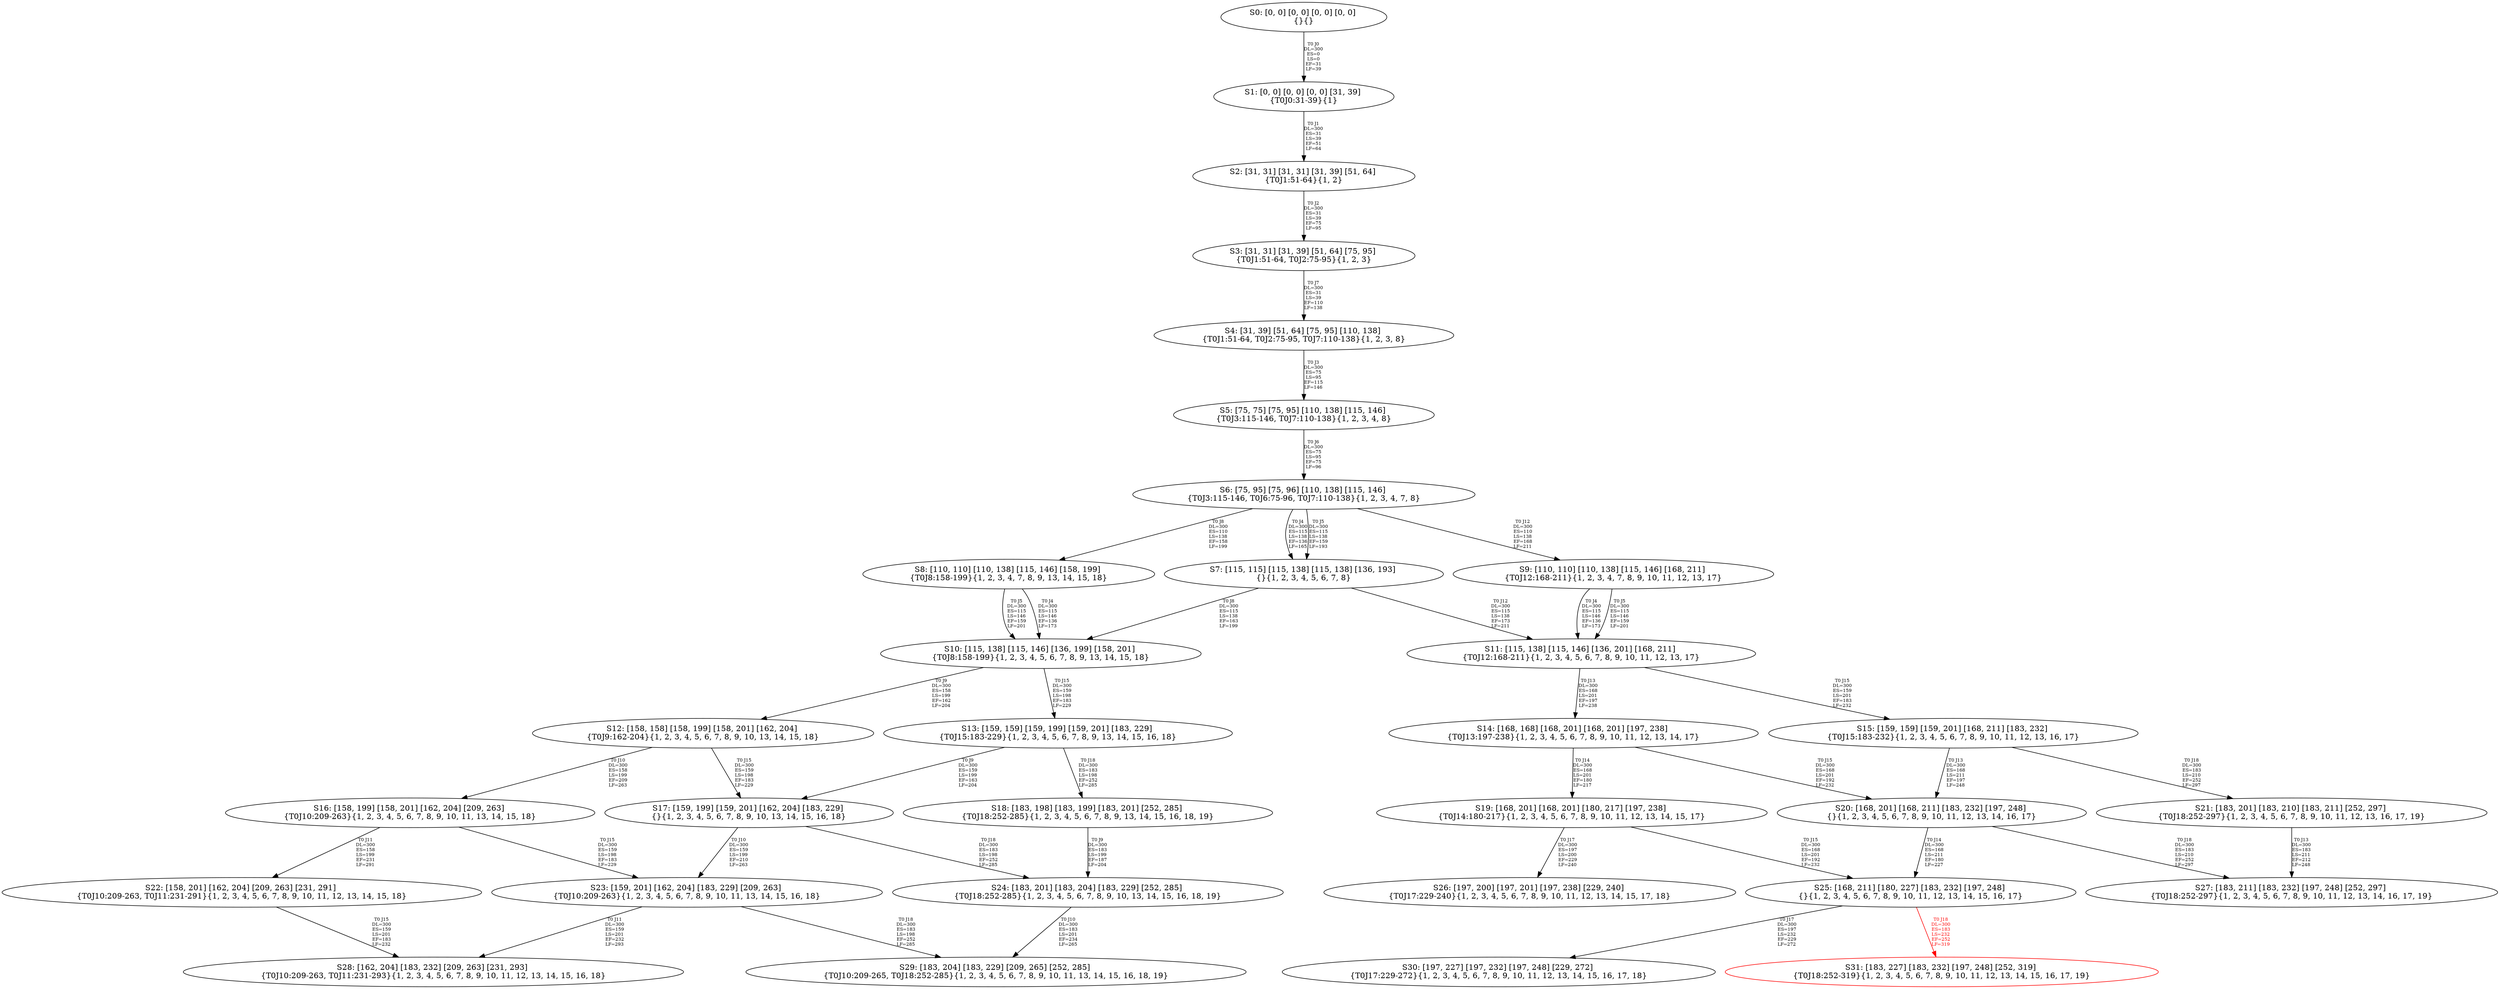 digraph {
	S0[label="S0: [0, 0] [0, 0] [0, 0] [0, 0] \n{}{}"];
	S1[label="S1: [0, 0] [0, 0] [0, 0] [31, 39] \n{T0J0:31-39}{1}"];
	S2[label="S2: [31, 31] [31, 31] [31, 39] [51, 64] \n{T0J1:51-64}{1, 2}"];
	S3[label="S3: [31, 31] [31, 39] [51, 64] [75, 95] \n{T0J1:51-64, T0J2:75-95}{1, 2, 3}"];
	S4[label="S4: [31, 39] [51, 64] [75, 95] [110, 138] \n{T0J1:51-64, T0J2:75-95, T0J7:110-138}{1, 2, 3, 8}"];
	S5[label="S5: [75, 75] [75, 95] [110, 138] [115, 146] \n{T0J3:115-146, T0J7:110-138}{1, 2, 3, 4, 8}"];
	S6[label="S6: [75, 95] [75, 96] [110, 138] [115, 146] \n{T0J3:115-146, T0J6:75-96, T0J7:110-138}{1, 2, 3, 4, 7, 8}"];
	S7[label="S7: [115, 115] [115, 138] [115, 138] [136, 193] \n{}{1, 2, 3, 4, 5, 6, 7, 8}"];
	S8[label="S8: [110, 110] [110, 138] [115, 146] [158, 199] \n{T0J8:158-199}{1, 2, 3, 4, 7, 8, 9, 13, 14, 15, 18}"];
	S9[label="S9: [110, 110] [110, 138] [115, 146] [168, 211] \n{T0J12:168-211}{1, 2, 3, 4, 7, 8, 9, 10, 11, 12, 13, 17}"];
	S10[label="S10: [115, 138] [115, 146] [136, 199] [158, 201] \n{T0J8:158-199}{1, 2, 3, 4, 5, 6, 7, 8, 9, 13, 14, 15, 18}"];
	S11[label="S11: [115, 138] [115, 146] [136, 201] [168, 211] \n{T0J12:168-211}{1, 2, 3, 4, 5, 6, 7, 8, 9, 10, 11, 12, 13, 17}"];
	S12[label="S12: [158, 158] [158, 199] [158, 201] [162, 204] \n{T0J9:162-204}{1, 2, 3, 4, 5, 6, 7, 8, 9, 10, 13, 14, 15, 18}"];
	S13[label="S13: [159, 159] [159, 199] [159, 201] [183, 229] \n{T0J15:183-229}{1, 2, 3, 4, 5, 6, 7, 8, 9, 13, 14, 15, 16, 18}"];
	S14[label="S14: [168, 168] [168, 201] [168, 201] [197, 238] \n{T0J13:197-238}{1, 2, 3, 4, 5, 6, 7, 8, 9, 10, 11, 12, 13, 14, 17}"];
	S15[label="S15: [159, 159] [159, 201] [168, 211] [183, 232] \n{T0J15:183-232}{1, 2, 3, 4, 5, 6, 7, 8, 9, 10, 11, 12, 13, 16, 17}"];
	S16[label="S16: [158, 199] [158, 201] [162, 204] [209, 263] \n{T0J10:209-263}{1, 2, 3, 4, 5, 6, 7, 8, 9, 10, 11, 13, 14, 15, 18}"];
	S17[label="S17: [159, 199] [159, 201] [162, 204] [183, 229] \n{}{1, 2, 3, 4, 5, 6, 7, 8, 9, 10, 13, 14, 15, 16, 18}"];
	S18[label="S18: [183, 198] [183, 199] [183, 201] [252, 285] \n{T0J18:252-285}{1, 2, 3, 4, 5, 6, 7, 8, 9, 13, 14, 15, 16, 18, 19}"];
	S19[label="S19: [168, 201] [168, 201] [180, 217] [197, 238] \n{T0J14:180-217}{1, 2, 3, 4, 5, 6, 7, 8, 9, 10, 11, 12, 13, 14, 15, 17}"];
	S20[label="S20: [168, 201] [168, 211] [183, 232] [197, 248] \n{}{1, 2, 3, 4, 5, 6, 7, 8, 9, 10, 11, 12, 13, 14, 16, 17}"];
	S21[label="S21: [183, 201] [183, 210] [183, 211] [252, 297] \n{T0J18:252-297}{1, 2, 3, 4, 5, 6, 7, 8, 9, 10, 11, 12, 13, 16, 17, 19}"];
	S22[label="S22: [158, 201] [162, 204] [209, 263] [231, 291] \n{T0J10:209-263, T0J11:231-291}{1, 2, 3, 4, 5, 6, 7, 8, 9, 10, 11, 12, 13, 14, 15, 18}"];
	S23[label="S23: [159, 201] [162, 204] [183, 229] [209, 263] \n{T0J10:209-263}{1, 2, 3, 4, 5, 6, 7, 8, 9, 10, 11, 13, 14, 15, 16, 18}"];
	S24[label="S24: [183, 201] [183, 204] [183, 229] [252, 285] \n{T0J18:252-285}{1, 2, 3, 4, 5, 6, 7, 8, 9, 10, 13, 14, 15, 16, 18, 19}"];
	S25[label="S25: [168, 211] [180, 227] [183, 232] [197, 248] \n{}{1, 2, 3, 4, 5, 6, 7, 8, 9, 10, 11, 12, 13, 14, 15, 16, 17}"];
	S26[label="S26: [197, 200] [197, 201] [197, 238] [229, 240] \n{T0J17:229-240}{1, 2, 3, 4, 5, 6, 7, 8, 9, 10, 11, 12, 13, 14, 15, 17, 18}"];
	S27[label="S27: [183, 211] [183, 232] [197, 248] [252, 297] \n{T0J18:252-297}{1, 2, 3, 4, 5, 6, 7, 8, 9, 10, 11, 12, 13, 14, 16, 17, 19}"];
	S28[label="S28: [162, 204] [183, 232] [209, 263] [231, 293] \n{T0J10:209-263, T0J11:231-293}{1, 2, 3, 4, 5, 6, 7, 8, 9, 10, 11, 12, 13, 14, 15, 16, 18}"];
	S29[label="S29: [183, 204] [183, 229] [209, 265] [252, 285] \n{T0J10:209-265, T0J18:252-285}{1, 2, 3, 4, 5, 6, 7, 8, 9, 10, 11, 13, 14, 15, 16, 18, 19}"];
	S30[label="S30: [197, 227] [197, 232] [197, 248] [229, 272] \n{T0J17:229-272}{1, 2, 3, 4, 5, 6, 7, 8, 9, 10, 11, 12, 13, 14, 15, 16, 17, 18}"];
	S31[label="S31: [183, 227] [183, 232] [197, 248] [252, 319] \n{T0J18:252-319}{1, 2, 3, 4, 5, 6, 7, 8, 9, 10, 11, 12, 13, 14, 15, 16, 17, 19}"];
	S0 -> S1[label="T0 J0\nDL=300\nES=0\nLS=0\nEF=31\nLF=39",fontsize=8];
	S1 -> S2[label="T0 J1\nDL=300\nES=31\nLS=39\nEF=51\nLF=64",fontsize=8];
	S2 -> S3[label="T0 J2\nDL=300\nES=31\nLS=39\nEF=75\nLF=95",fontsize=8];
	S3 -> S4[label="T0 J7\nDL=300\nES=31\nLS=39\nEF=110\nLF=138",fontsize=8];
	S4 -> S5[label="T0 J3\nDL=300\nES=75\nLS=95\nEF=115\nLF=146",fontsize=8];
	S5 -> S6[label="T0 J6\nDL=300\nES=75\nLS=95\nEF=75\nLF=96",fontsize=8];
	S6 -> S7[label="T0 J4\nDL=300\nES=115\nLS=138\nEF=136\nLF=165",fontsize=8];
	S6 -> S7[label="T0 J5\nDL=300\nES=115\nLS=138\nEF=159\nLF=193",fontsize=8];
	S6 -> S8[label="T0 J8\nDL=300\nES=110\nLS=138\nEF=158\nLF=199",fontsize=8];
	S6 -> S9[label="T0 J12\nDL=300\nES=110\nLS=138\nEF=168\nLF=211",fontsize=8];
	S7 -> S10[label="T0 J8\nDL=300\nES=115\nLS=138\nEF=163\nLF=199",fontsize=8];
	S7 -> S11[label="T0 J12\nDL=300\nES=115\nLS=138\nEF=173\nLF=211",fontsize=8];
	S8 -> S10[label="T0 J4\nDL=300\nES=115\nLS=146\nEF=136\nLF=173",fontsize=8];
	S8 -> S10[label="T0 J5\nDL=300\nES=115\nLS=146\nEF=159\nLF=201",fontsize=8];
	S9 -> S11[label="T0 J4\nDL=300\nES=115\nLS=146\nEF=136\nLF=173",fontsize=8];
	S9 -> S11[label="T0 J5\nDL=300\nES=115\nLS=146\nEF=159\nLF=201",fontsize=8];
	S10 -> S12[label="T0 J9\nDL=300\nES=158\nLS=199\nEF=162\nLF=204",fontsize=8];
	S10 -> S13[label="T0 J15\nDL=300\nES=159\nLS=198\nEF=183\nLF=229",fontsize=8];
	S11 -> S14[label="T0 J13\nDL=300\nES=168\nLS=201\nEF=197\nLF=238",fontsize=8];
	S11 -> S15[label="T0 J15\nDL=300\nES=159\nLS=201\nEF=183\nLF=232",fontsize=8];
	S12 -> S16[label="T0 J10\nDL=300\nES=158\nLS=199\nEF=209\nLF=263",fontsize=8];
	S12 -> S17[label="T0 J15\nDL=300\nES=159\nLS=198\nEF=183\nLF=229",fontsize=8];
	S13 -> S17[label="T0 J9\nDL=300\nES=159\nLS=199\nEF=163\nLF=204",fontsize=8];
	S13 -> S18[label="T0 J18\nDL=300\nES=183\nLS=198\nEF=252\nLF=285",fontsize=8];
	S14 -> S19[label="T0 J14\nDL=300\nES=168\nLS=201\nEF=180\nLF=217",fontsize=8];
	S14 -> S20[label="T0 J15\nDL=300\nES=168\nLS=201\nEF=192\nLF=232",fontsize=8];
	S15 -> S20[label="T0 J13\nDL=300\nES=168\nLS=211\nEF=197\nLF=248",fontsize=8];
	S15 -> S21[label="T0 J18\nDL=300\nES=183\nLS=210\nEF=252\nLF=297",fontsize=8];
	S16 -> S22[label="T0 J11\nDL=300\nES=158\nLS=199\nEF=231\nLF=291",fontsize=8];
	S16 -> S23[label="T0 J15\nDL=300\nES=159\nLS=198\nEF=183\nLF=229",fontsize=8];
	S17 -> S23[label="T0 J10\nDL=300\nES=159\nLS=199\nEF=210\nLF=263",fontsize=8];
	S17 -> S24[label="T0 J18\nDL=300\nES=183\nLS=198\nEF=252\nLF=285",fontsize=8];
	S18 -> S24[label="T0 J9\nDL=300\nES=183\nLS=199\nEF=187\nLF=204",fontsize=8];
	S19 -> S25[label="T0 J15\nDL=300\nES=168\nLS=201\nEF=192\nLF=232",fontsize=8];
	S19 -> S26[label="T0 J17\nDL=300\nES=197\nLS=200\nEF=229\nLF=240",fontsize=8];
	S20 -> S25[label="T0 J14\nDL=300\nES=168\nLS=211\nEF=180\nLF=227",fontsize=8];
	S20 -> S27[label="T0 J18\nDL=300\nES=183\nLS=210\nEF=252\nLF=297",fontsize=8];
	S21 -> S27[label="T0 J13\nDL=300\nES=183\nLS=211\nEF=212\nLF=248",fontsize=8];
	S22 -> S28[label="T0 J15\nDL=300\nES=159\nLS=201\nEF=183\nLF=232",fontsize=8];
	S23 -> S28[label="T0 J11\nDL=300\nES=159\nLS=201\nEF=232\nLF=293",fontsize=8];
	S23 -> S29[label="T0 J18\nDL=300\nES=183\nLS=198\nEF=252\nLF=285",fontsize=8];
	S24 -> S29[label="T0 J10\nDL=300\nES=183\nLS=201\nEF=234\nLF=265",fontsize=8];
	S25 -> S30[label="T0 J17\nDL=300\nES=197\nLS=232\nEF=229\nLF=272",fontsize=8];
	S25 -> S31[label="T0 J18\nDL=300\nES=183\nLS=232\nEF=252\nLF=319",color=Red,fontcolor=Red,fontsize=8];
S31[color=Red];
}
